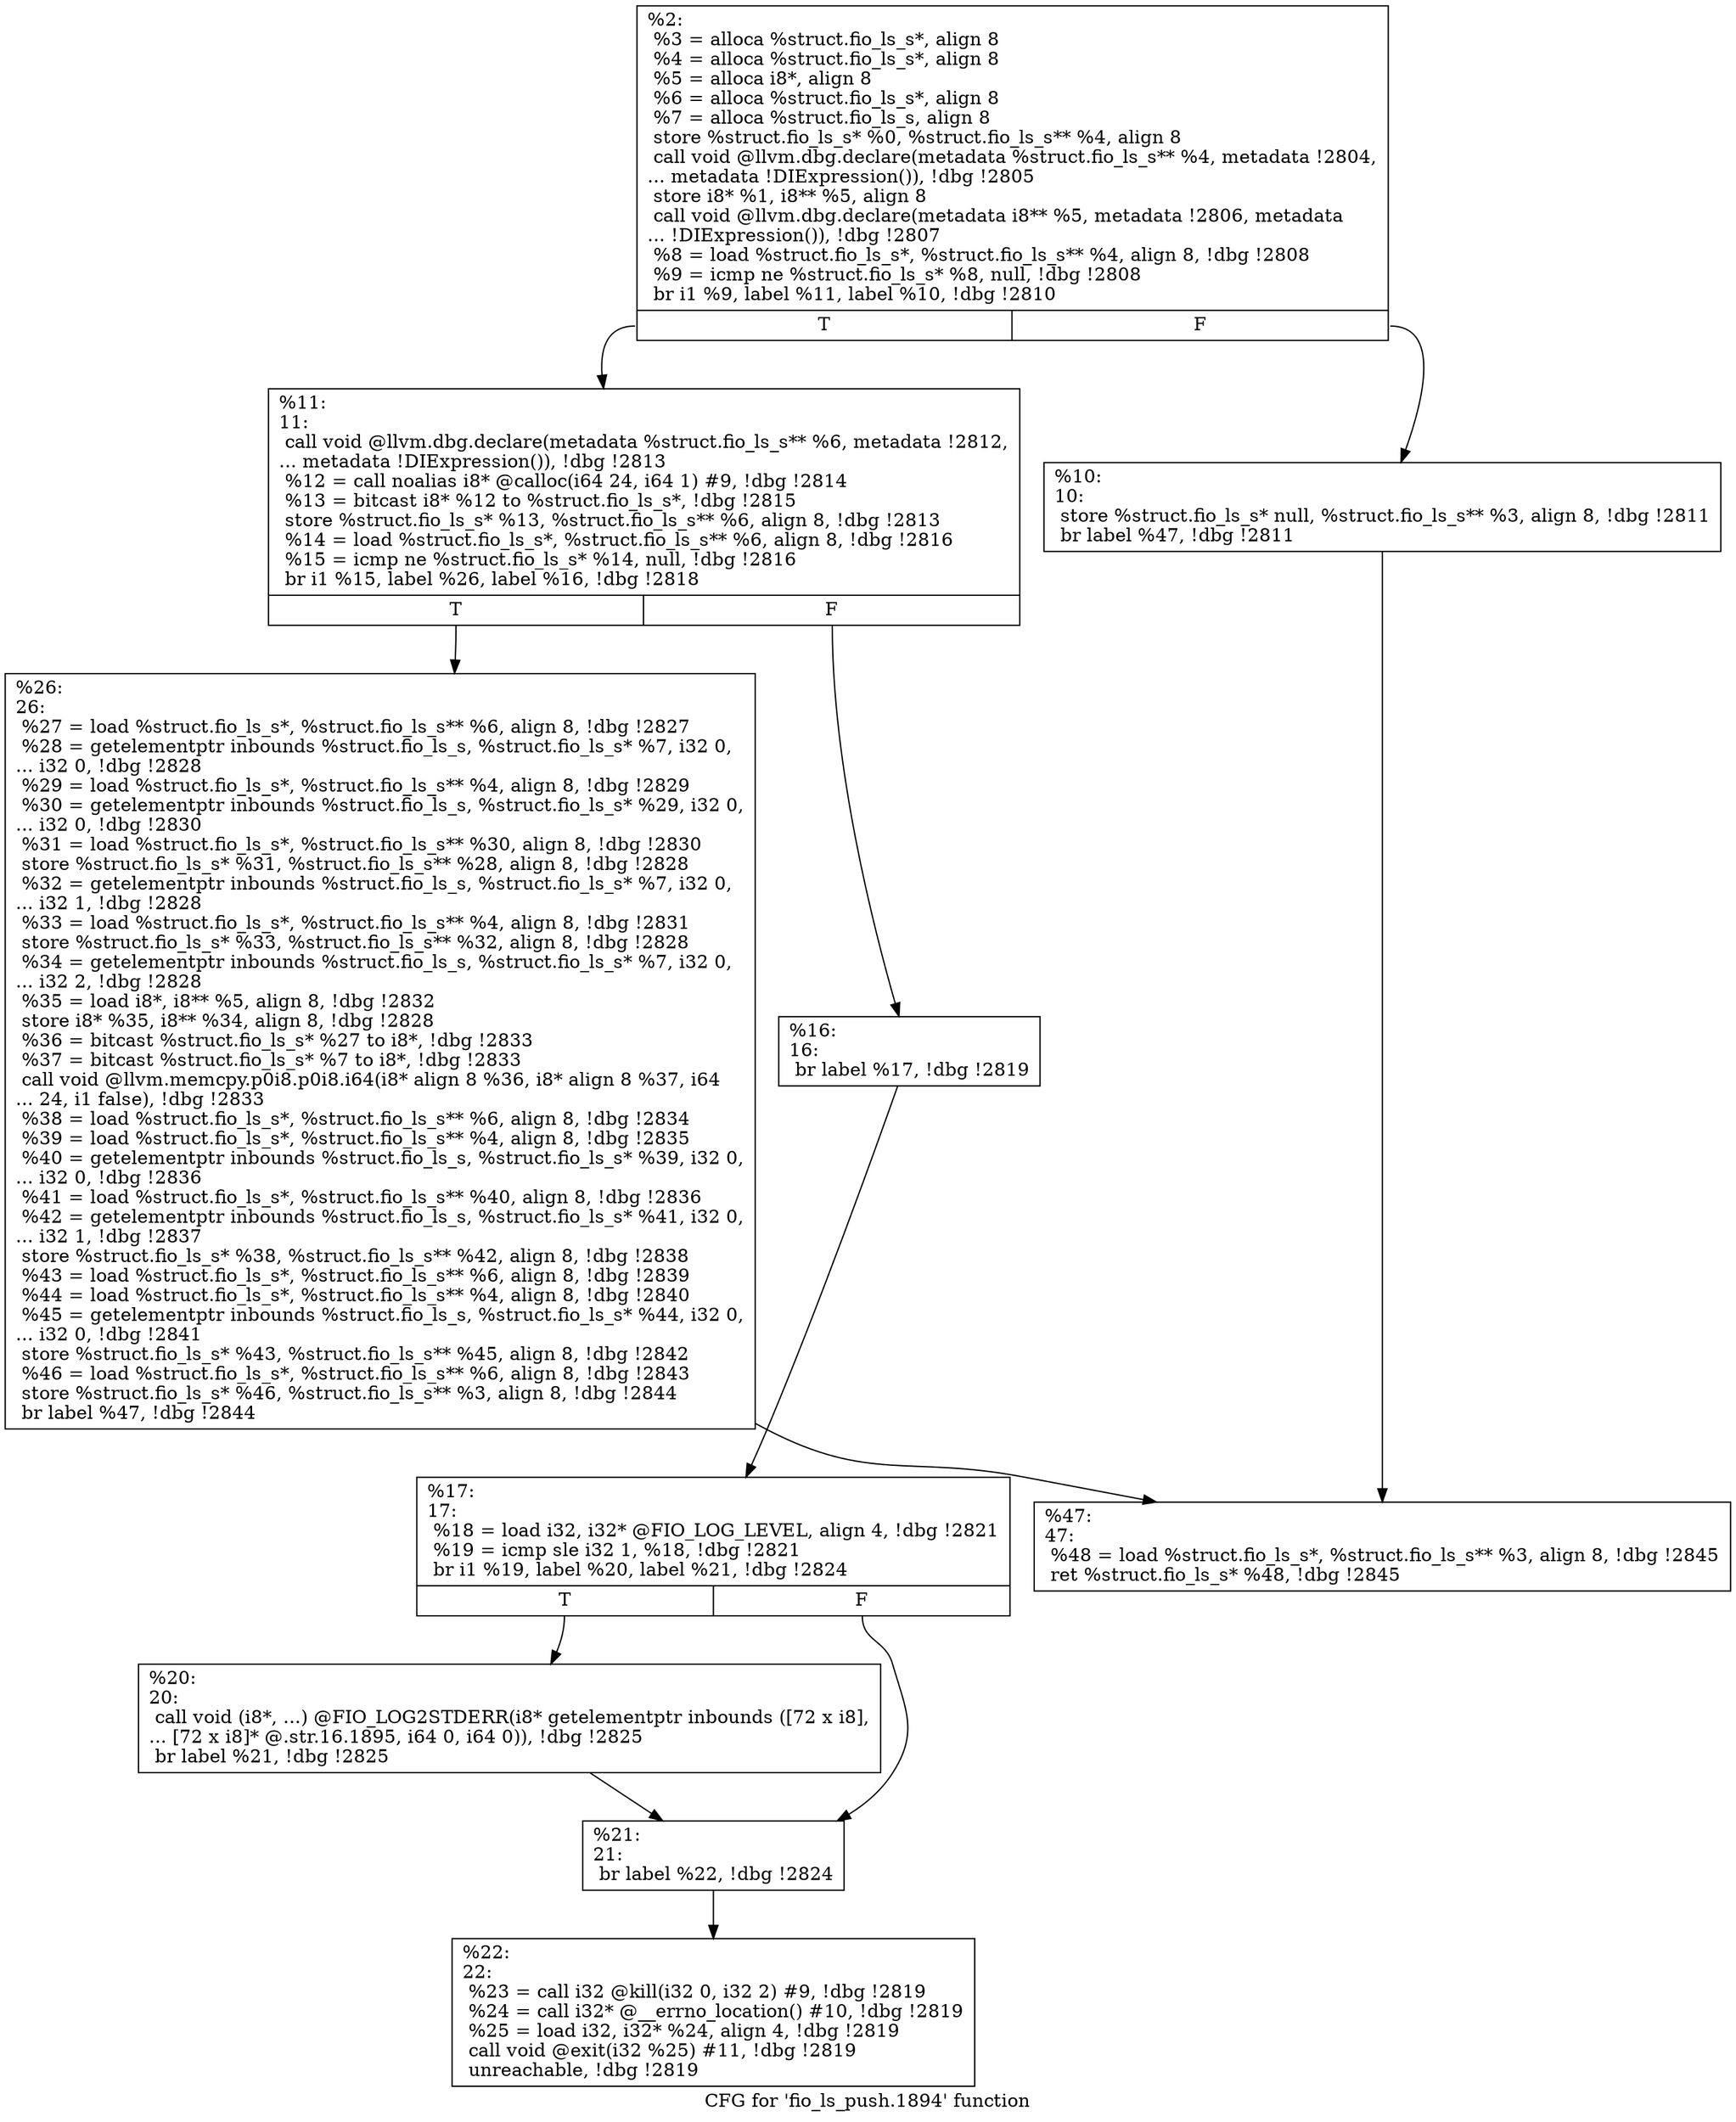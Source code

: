 digraph "CFG for 'fio_ls_push.1894' function" {
	label="CFG for 'fio_ls_push.1894' function";

	Node0x556851ef0880 [shape=record,label="{%2:\l  %3 = alloca %struct.fio_ls_s*, align 8\l  %4 = alloca %struct.fio_ls_s*, align 8\l  %5 = alloca i8*, align 8\l  %6 = alloca %struct.fio_ls_s*, align 8\l  %7 = alloca %struct.fio_ls_s, align 8\l  store %struct.fio_ls_s* %0, %struct.fio_ls_s** %4, align 8\l  call void @llvm.dbg.declare(metadata %struct.fio_ls_s** %4, metadata !2804,\l... metadata !DIExpression()), !dbg !2805\l  store i8* %1, i8** %5, align 8\l  call void @llvm.dbg.declare(metadata i8** %5, metadata !2806, metadata\l... !DIExpression()), !dbg !2807\l  %8 = load %struct.fio_ls_s*, %struct.fio_ls_s** %4, align 8, !dbg !2808\l  %9 = icmp ne %struct.fio_ls_s* %8, null, !dbg !2808\l  br i1 %9, label %11, label %10, !dbg !2810\l|{<s0>T|<s1>F}}"];
	Node0x556851ef0880:s0 -> Node0x556851ef3000;
	Node0x556851ef0880:s1 -> Node0x556851ef2fb0;
	Node0x556851ef2fb0 [shape=record,label="{%10:\l10:                                               \l  store %struct.fio_ls_s* null, %struct.fio_ls_s** %3, align 8, !dbg !2811\l  br label %47, !dbg !2811\l}"];
	Node0x556851ef2fb0 -> Node0x556851ef3230;
	Node0x556851ef3000 [shape=record,label="{%11:\l11:                                               \l  call void @llvm.dbg.declare(metadata %struct.fio_ls_s** %6, metadata !2812,\l... metadata !DIExpression()), !dbg !2813\l  %12 = call noalias i8* @calloc(i64 24, i64 1) #9, !dbg !2814\l  %13 = bitcast i8* %12 to %struct.fio_ls_s*, !dbg !2815\l  store %struct.fio_ls_s* %13, %struct.fio_ls_s** %6, align 8, !dbg !2813\l  %14 = load %struct.fio_ls_s*, %struct.fio_ls_s** %6, align 8, !dbg !2816\l  %15 = icmp ne %struct.fio_ls_s* %14, null, !dbg !2816\l  br i1 %15, label %26, label %16, !dbg !2818\l|{<s0>T|<s1>F}}"];
	Node0x556851ef3000:s0 -> Node0x556851ef31e0;
	Node0x556851ef3000:s1 -> Node0x556851ef3050;
	Node0x556851ef3050 [shape=record,label="{%16:\l16:                                               \l  br label %17, !dbg !2819\l}"];
	Node0x556851ef3050 -> Node0x556851ef30a0;
	Node0x556851ef30a0 [shape=record,label="{%17:\l17:                                               \l  %18 = load i32, i32* @FIO_LOG_LEVEL, align 4, !dbg !2821\l  %19 = icmp sle i32 1, %18, !dbg !2821\l  br i1 %19, label %20, label %21, !dbg !2824\l|{<s0>T|<s1>F}}"];
	Node0x556851ef30a0:s0 -> Node0x556851ef30f0;
	Node0x556851ef30a0:s1 -> Node0x556851ef3140;
	Node0x556851ef30f0 [shape=record,label="{%20:\l20:                                               \l  call void (i8*, ...) @FIO_LOG2STDERR(i8* getelementptr inbounds ([72 x i8],\l... [72 x i8]* @.str.16.1895, i64 0, i64 0)), !dbg !2825\l  br label %21, !dbg !2825\l}"];
	Node0x556851ef30f0 -> Node0x556851ef3140;
	Node0x556851ef3140 [shape=record,label="{%21:\l21:                                               \l  br label %22, !dbg !2824\l}"];
	Node0x556851ef3140 -> Node0x556851ef3190;
	Node0x556851ef3190 [shape=record,label="{%22:\l22:                                               \l  %23 = call i32 @kill(i32 0, i32 2) #9, !dbg !2819\l  %24 = call i32* @__errno_location() #10, !dbg !2819\l  %25 = load i32, i32* %24, align 4, !dbg !2819\l  call void @exit(i32 %25) #11, !dbg !2819\l  unreachable, !dbg !2819\l}"];
	Node0x556851ef31e0 [shape=record,label="{%26:\l26:                                               \l  %27 = load %struct.fio_ls_s*, %struct.fio_ls_s** %6, align 8, !dbg !2827\l  %28 = getelementptr inbounds %struct.fio_ls_s, %struct.fio_ls_s* %7, i32 0,\l... i32 0, !dbg !2828\l  %29 = load %struct.fio_ls_s*, %struct.fio_ls_s** %4, align 8, !dbg !2829\l  %30 = getelementptr inbounds %struct.fio_ls_s, %struct.fio_ls_s* %29, i32 0,\l... i32 0, !dbg !2830\l  %31 = load %struct.fio_ls_s*, %struct.fio_ls_s** %30, align 8, !dbg !2830\l  store %struct.fio_ls_s* %31, %struct.fio_ls_s** %28, align 8, !dbg !2828\l  %32 = getelementptr inbounds %struct.fio_ls_s, %struct.fio_ls_s* %7, i32 0,\l... i32 1, !dbg !2828\l  %33 = load %struct.fio_ls_s*, %struct.fio_ls_s** %4, align 8, !dbg !2831\l  store %struct.fio_ls_s* %33, %struct.fio_ls_s** %32, align 8, !dbg !2828\l  %34 = getelementptr inbounds %struct.fio_ls_s, %struct.fio_ls_s* %7, i32 0,\l... i32 2, !dbg !2828\l  %35 = load i8*, i8** %5, align 8, !dbg !2832\l  store i8* %35, i8** %34, align 8, !dbg !2828\l  %36 = bitcast %struct.fio_ls_s* %27 to i8*, !dbg !2833\l  %37 = bitcast %struct.fio_ls_s* %7 to i8*, !dbg !2833\l  call void @llvm.memcpy.p0i8.p0i8.i64(i8* align 8 %36, i8* align 8 %37, i64\l... 24, i1 false), !dbg !2833\l  %38 = load %struct.fio_ls_s*, %struct.fio_ls_s** %6, align 8, !dbg !2834\l  %39 = load %struct.fio_ls_s*, %struct.fio_ls_s** %4, align 8, !dbg !2835\l  %40 = getelementptr inbounds %struct.fio_ls_s, %struct.fio_ls_s* %39, i32 0,\l... i32 0, !dbg !2836\l  %41 = load %struct.fio_ls_s*, %struct.fio_ls_s** %40, align 8, !dbg !2836\l  %42 = getelementptr inbounds %struct.fio_ls_s, %struct.fio_ls_s* %41, i32 0,\l... i32 1, !dbg !2837\l  store %struct.fio_ls_s* %38, %struct.fio_ls_s** %42, align 8, !dbg !2838\l  %43 = load %struct.fio_ls_s*, %struct.fio_ls_s** %6, align 8, !dbg !2839\l  %44 = load %struct.fio_ls_s*, %struct.fio_ls_s** %4, align 8, !dbg !2840\l  %45 = getelementptr inbounds %struct.fio_ls_s, %struct.fio_ls_s* %44, i32 0,\l... i32 0, !dbg !2841\l  store %struct.fio_ls_s* %43, %struct.fio_ls_s** %45, align 8, !dbg !2842\l  %46 = load %struct.fio_ls_s*, %struct.fio_ls_s** %6, align 8, !dbg !2843\l  store %struct.fio_ls_s* %46, %struct.fio_ls_s** %3, align 8, !dbg !2844\l  br label %47, !dbg !2844\l}"];
	Node0x556851ef31e0 -> Node0x556851ef3230;
	Node0x556851ef3230 [shape=record,label="{%47:\l47:                                               \l  %48 = load %struct.fio_ls_s*, %struct.fio_ls_s** %3, align 8, !dbg !2845\l  ret %struct.fio_ls_s* %48, !dbg !2845\l}"];
}
